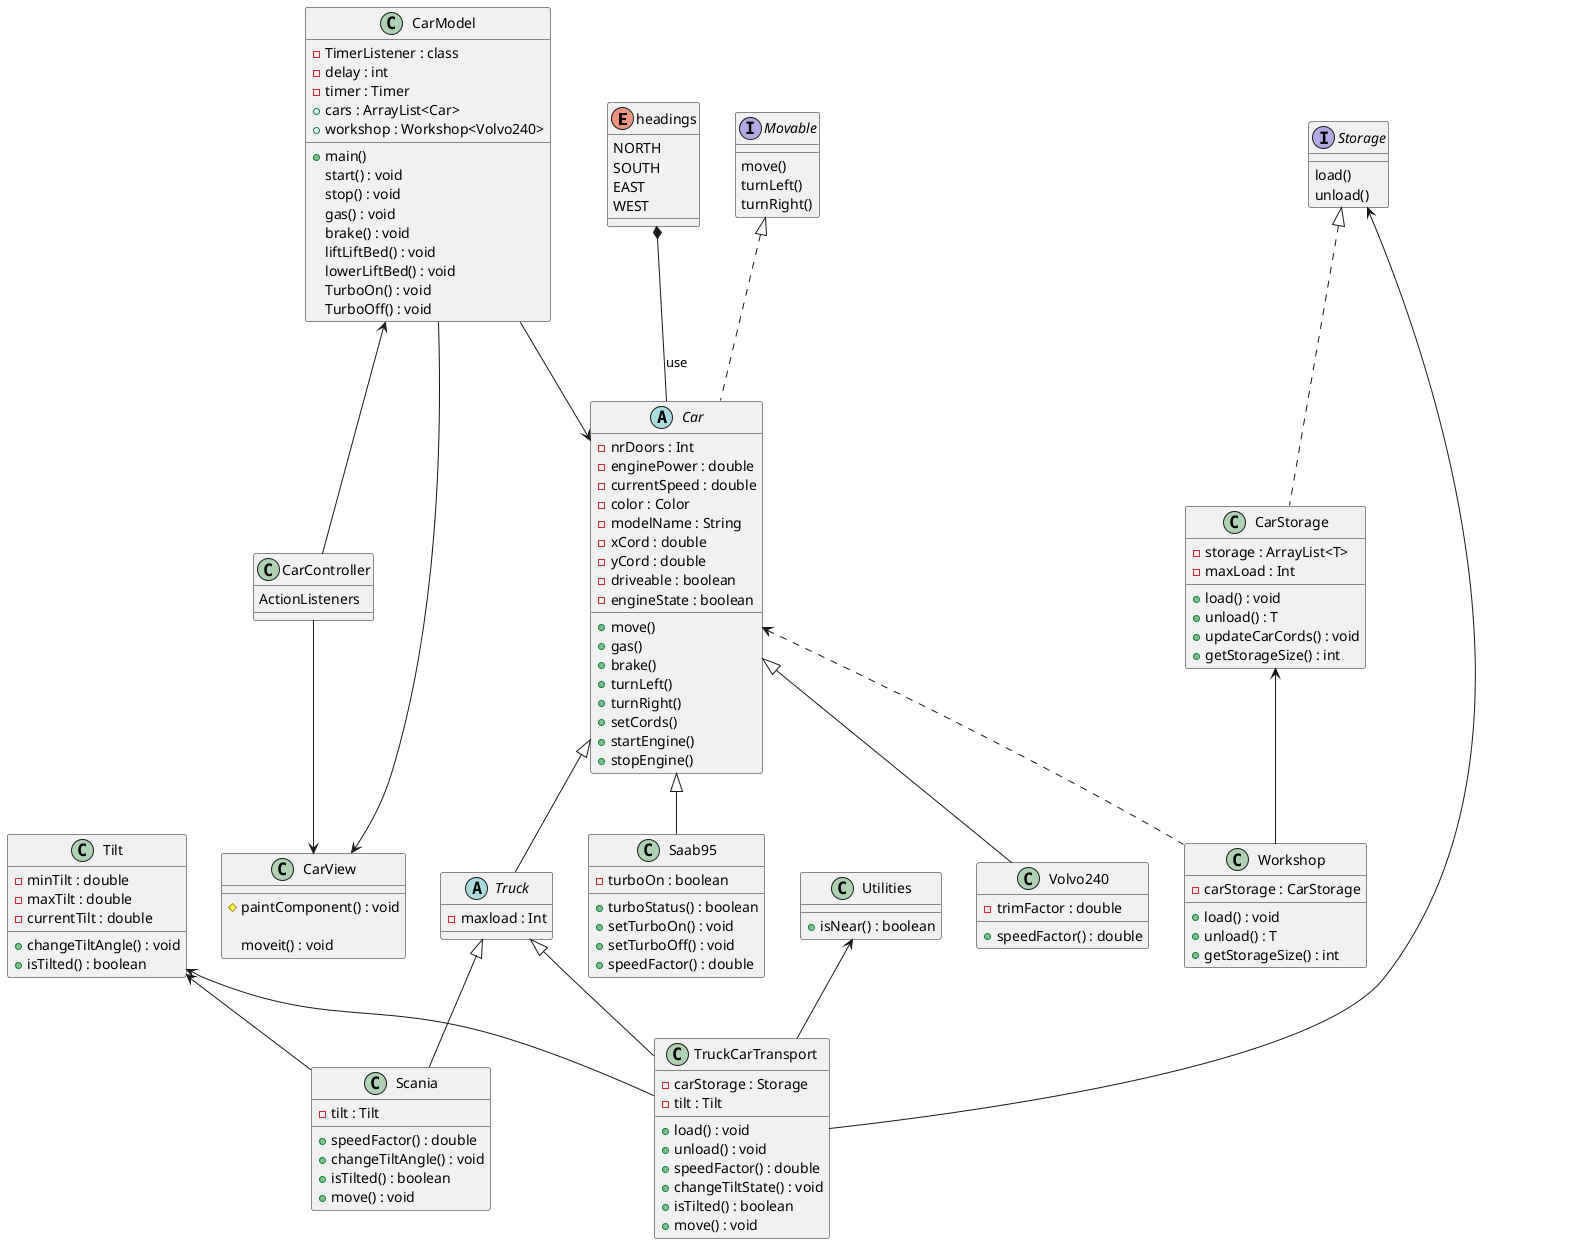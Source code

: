 @startuml
'https://plantuml.com/class-diagram

enum headings {
NORTH
SOUTH
EAST
WEST
}

abstract class Car {
- nrDoors : Int
- enginePower : double
- currentSpeed : double
- color : Color
- modelName : String
- xCord : double
- yCord : double
- driveable : boolean
- engineState : boolean

+ move()
+ gas()
+ brake()
+ turnLeft()
+ turnRight()
+ setCords()
+ startEngine()
+ stopEngine()
}

abstract class Truck {
- maxload : Int
}

class Tilt {
+ changeTiltAngle() : void
+ isTilted() : boolean

- minTilt : double
- maxTilt : double
- currentTilt : double
}

class CarController {
ActionListeners
}

class CarModel {
- TimerListener : class
- delay : int
- timer : Timer
+ cars : ArrayList<Car>
+ workshop : Workshop<Volvo240>

+ main()
start() : void
stop() : void
gas() : void
brake() : void
liftLiftBed() : void
lowerLiftBed() : void
TurboOn() : void
TurboOff() : void
}

class Utilities {
+ isNear() : boolean
}

class CarStorage {
+ load() : void
+ unload() : T
+ updateCarCords() : void
+ getStorageSize() : int


- storage : ArrayList<T>
- maxLoad : Int
}

class CarView {
# paintComponent() : void

moveit() : void
}

class Saab95 {
+ turboStatus() : boolean
+ setTurboOn() : void
+ setTurboOff() : void
+ speedFactor() : double

- turboOn : boolean
}

class Scania {
+ speedFactor() : double
+ changeTiltAngle() : void
+ isTilted() : boolean
+ move() : void

- tilt : Tilt
}

class TruckCarTransport {
+ load() : void
+ unload() : void
+ speedFactor() : double
+ changeTiltState() : void
+ isTilted() : boolean
+ move() : void

- carStorage : Storage
- tilt : Tilt
}

class Volvo240 {
+ speedFactor() : double

- trimFactor : double
}

class Workshop {
+ load() : void
+ unload() : T
+ getStorageSize() : int

- carStorage : CarStorage
}

interface Movable {
move()
turnLeft()
turnRight()
}

interface Storage {
load()
unload()
}

Movable <|.. Car
headings *-- Car : use
Car <|-- Truck
Car <|-- Volvo240
Car <|-- Saab95
Tilt <-- Scania
Truck <|-- Scania
Tilt <-- TruckCarTransport
Truck <|-- TruckCarTransport
Storage <-- TruckCarTransport
Utilities <-- TruckCarTransport
CarStorage <-- Workshop
Storage <|.. CarStorage
Car <.. Workshop

CarModel <-- CarController
CarController --> CarView
CarModel --> CarView

CarModel --> Car

@enduml